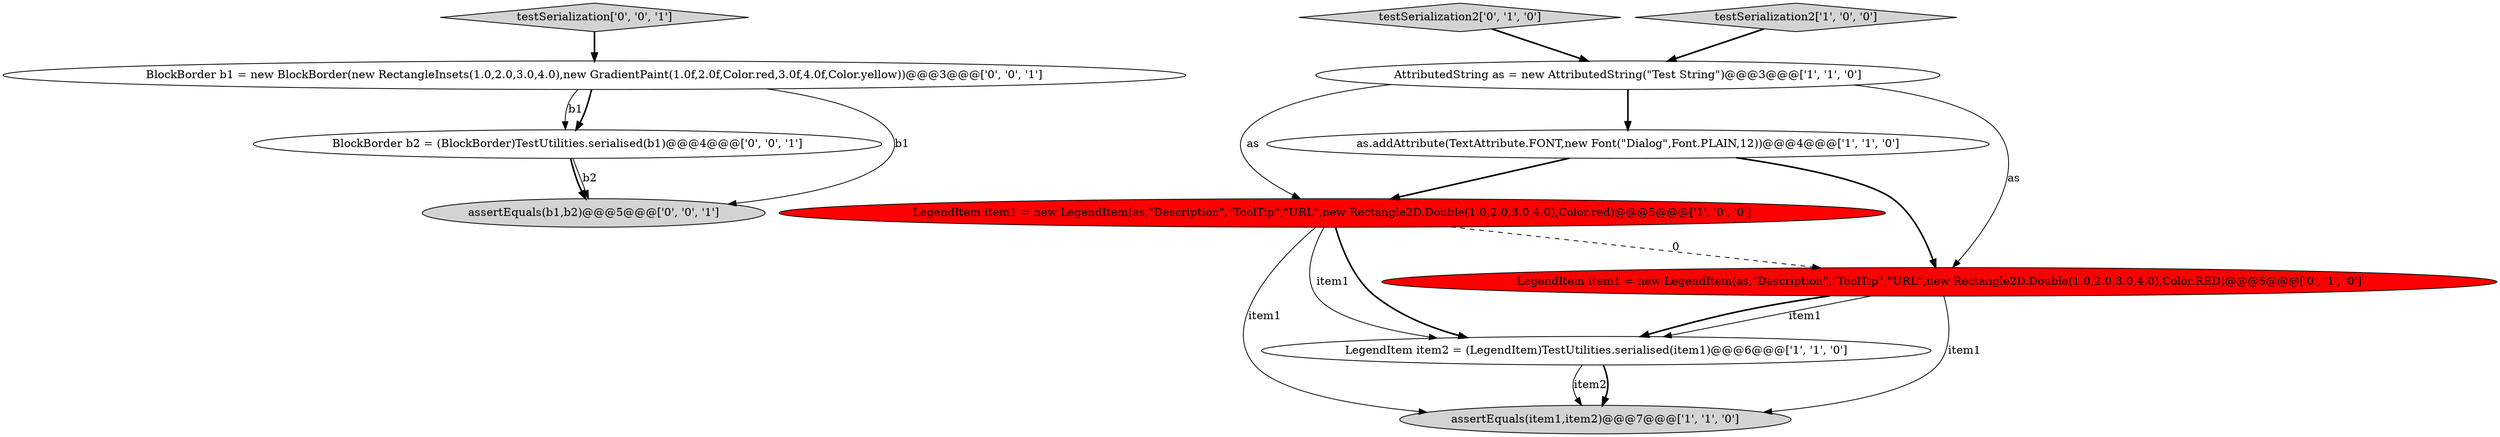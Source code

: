 digraph {
9 [style = filled, label = "BlockBorder b1 = new BlockBorder(new RectangleInsets(1.0,2.0,3.0,4.0),new GradientPaint(1.0f,2.0f,Color.red,3.0f,4.0f,Color.yellow))@@@3@@@['0', '0', '1']", fillcolor = white, shape = ellipse image = "AAA0AAABBB3BBB"];
4 [style = filled, label = "LegendItem item2 = (LegendItem)TestUtilities.serialised(item1)@@@6@@@['1', '1', '0']", fillcolor = white, shape = ellipse image = "AAA0AAABBB1BBB"];
0 [style = filled, label = "AttributedString as = new AttributedString(\"Test String\")@@@3@@@['1', '1', '0']", fillcolor = white, shape = ellipse image = "AAA0AAABBB1BBB"];
7 [style = filled, label = "testSerialization2['0', '1', '0']", fillcolor = lightgray, shape = diamond image = "AAA0AAABBB2BBB"];
11 [style = filled, label = "testSerialization['0', '0', '1']", fillcolor = lightgray, shape = diamond image = "AAA0AAABBB3BBB"];
6 [style = filled, label = "LegendItem item1 = new LegendItem(as,\"Description\",\"ToolTip\",\"URL\",new Rectangle2D.Double(1.0,2.0,3.0,4.0),Color.RED)@@@5@@@['0', '1', '0']", fillcolor = red, shape = ellipse image = "AAA1AAABBB2BBB"];
2 [style = filled, label = "LegendItem item1 = new LegendItem(as,\"Description\",\"ToolTip\",\"URL\",new Rectangle2D.Double(1.0,2.0,3.0,4.0),Color.red)@@@5@@@['1', '0', '0']", fillcolor = red, shape = ellipse image = "AAA1AAABBB1BBB"];
8 [style = filled, label = "BlockBorder b2 = (BlockBorder)TestUtilities.serialised(b1)@@@4@@@['0', '0', '1']", fillcolor = white, shape = ellipse image = "AAA0AAABBB3BBB"];
10 [style = filled, label = "assertEquals(b1,b2)@@@5@@@['0', '0', '1']", fillcolor = lightgray, shape = ellipse image = "AAA0AAABBB3BBB"];
1 [style = filled, label = "assertEquals(item1,item2)@@@7@@@['1', '1', '0']", fillcolor = lightgray, shape = ellipse image = "AAA0AAABBB1BBB"];
3 [style = filled, label = "as.addAttribute(TextAttribute.FONT,new Font(\"Dialog\",Font.PLAIN,12))@@@4@@@['1', '1', '0']", fillcolor = white, shape = ellipse image = "AAA0AAABBB1BBB"];
5 [style = filled, label = "testSerialization2['1', '0', '0']", fillcolor = lightgray, shape = diamond image = "AAA0AAABBB1BBB"];
0->3 [style = bold, label=""];
8->10 [style = bold, label=""];
9->8 [style = solid, label="b1"];
8->10 [style = solid, label="b2"];
2->1 [style = solid, label="item1"];
6->4 [style = solid, label="item1"];
3->6 [style = bold, label=""];
7->0 [style = bold, label=""];
9->8 [style = bold, label=""];
11->9 [style = bold, label=""];
2->4 [style = bold, label=""];
0->6 [style = solid, label="as"];
0->2 [style = solid, label="as"];
6->4 [style = bold, label=""];
3->2 [style = bold, label=""];
5->0 [style = bold, label=""];
2->6 [style = dashed, label="0"];
4->1 [style = solid, label="item2"];
4->1 [style = bold, label=""];
9->10 [style = solid, label="b1"];
2->4 [style = solid, label="item1"];
6->1 [style = solid, label="item1"];
}
